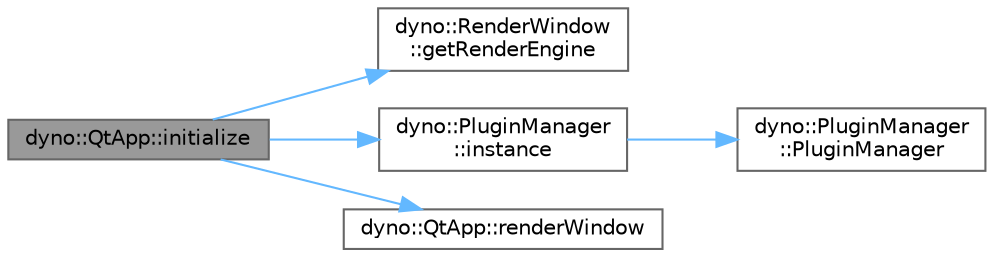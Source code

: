 digraph "dyno::QtApp::initialize"
{
 // LATEX_PDF_SIZE
  bgcolor="transparent";
  edge [fontname=Helvetica,fontsize=10,labelfontname=Helvetica,labelfontsize=10];
  node [fontname=Helvetica,fontsize=10,shape=box,height=0.2,width=0.4];
  rankdir="LR";
  Node1 [id="Node000001",label="dyno::QtApp::initialize",height=0.2,width=0.4,color="gray40", fillcolor="grey60", style="filled", fontcolor="black",tooltip=" "];
  Node1 -> Node2 [id="edge1_Node000001_Node000002",color="steelblue1",style="solid",tooltip=" "];
  Node2 [id="Node000002",label="dyno::RenderWindow\l::getRenderEngine",height=0.2,width=0.4,color="grey40", fillcolor="white", style="filled",URL="$classdyno_1_1_render_window.html#a3975b0b99476e15f0021ed78764315bf",tooltip=" "];
  Node1 -> Node3 [id="edge2_Node000001_Node000003",color="steelblue1",style="solid",tooltip=" "];
  Node3 [id="Node000003",label="dyno::PluginManager\l::instance",height=0.2,width=0.4,color="grey40", fillcolor="white", style="filled",URL="$classdyno_1_1_plugin_manager.html#a28ec36d6dea008f88d1e8201686ae3c6",tooltip=" "];
  Node3 -> Node4 [id="edge3_Node000003_Node000004",color="steelblue1",style="solid",tooltip=" "];
  Node4 [id="Node000004",label="dyno::PluginManager\l::PluginManager",height=0.2,width=0.4,color="grey40", fillcolor="white", style="filled",URL="$classdyno_1_1_plugin_manager.html#afea4425be57eac83f9d71965722353de",tooltip=" "];
  Node1 -> Node5 [id="edge4_Node000001_Node000005",color="steelblue1",style="solid",tooltip=" "];
  Node5 [id="Node000005",label="dyno::QtApp::renderWindow",height=0.2,width=0.4,color="grey40", fillcolor="white", style="filled",URL="$classdyno_1_1_qt_app.html#a494a52ceaecbc7e11afc28ebbae3fe62",tooltip=" "];
}
